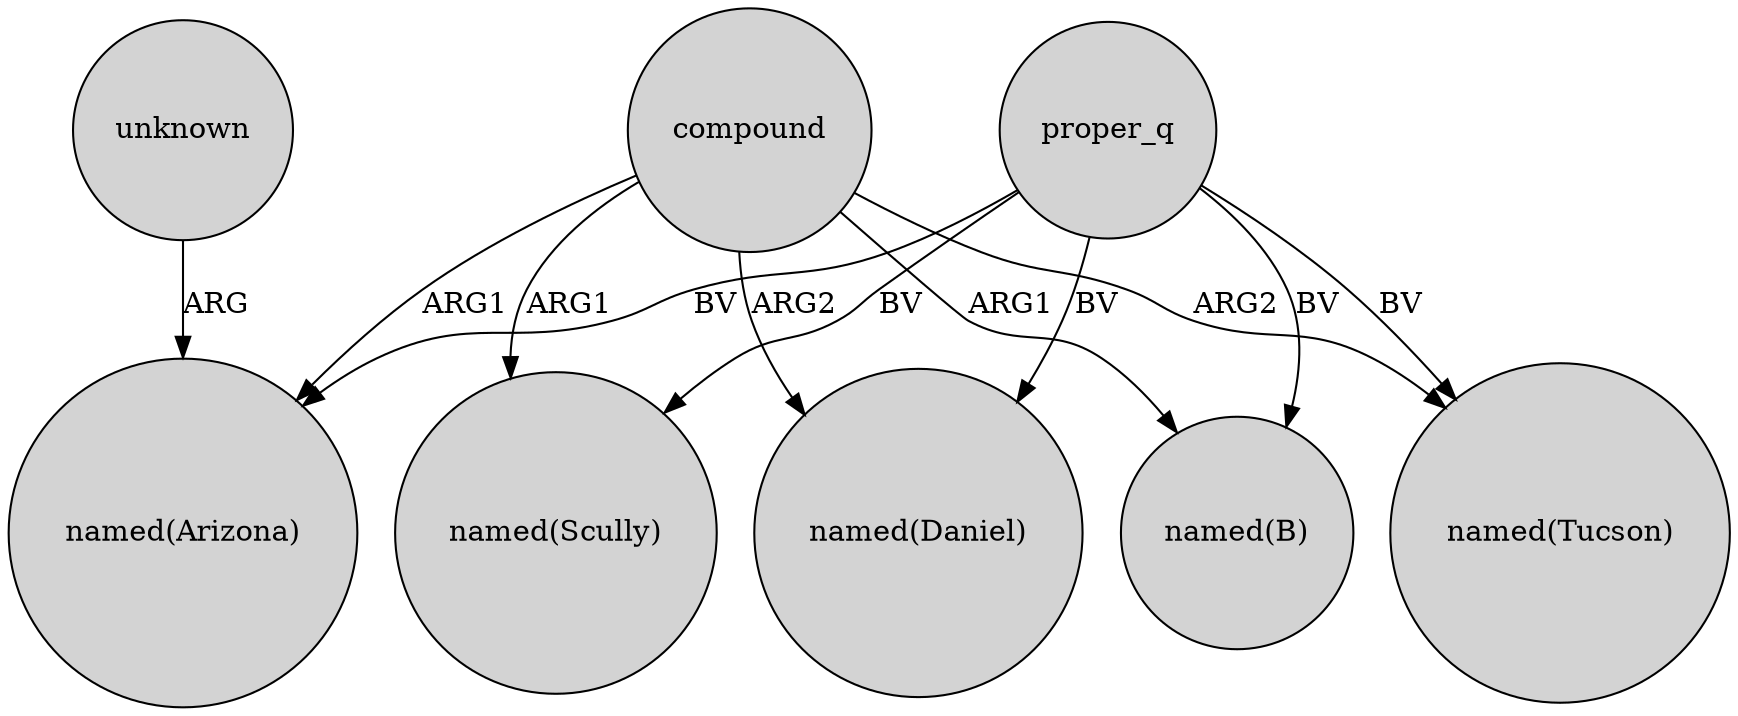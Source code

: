 digraph {
	node [shape=circle style=filled]
	compound -> "named(Arizona)" [label=ARG1]
	compound -> "named(B)" [label=ARG1]
	proper_q -> "named(Arizona)" [label=BV]
	proper_q -> "named(B)" [label=BV]
	compound -> "named(Daniel)" [label=ARG2]
	proper_q -> "named(Daniel)" [label=BV]
	proper_q -> "named(Scully)" [label=BV]
	unknown -> "named(Arizona)" [label=ARG]
	proper_q -> "named(Tucson)" [label=BV]
	compound -> "named(Tucson)" [label=ARG2]
	compound -> "named(Scully)" [label=ARG1]
}
